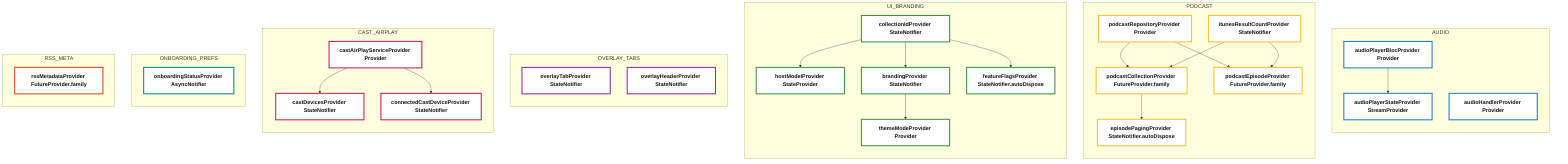 %% Riverpod Provider Architektur – Übersicht
%% Kompaktes, lauffähiges Gesamt-Diagramm ohne fehlerhafte Kanten oder YAML-Header
flowchart TD
  subgraph AUDIO
    direction TB
    audioPlayerBlocProvider["`audioPlayerBlocProvider Provider`"]
    audioPlayerStateProvider["`audioPlayerStateProvider StreamProvider`"]
    audioHandlerProvider["`audioHandlerProvider Provider`"]
    audioPlayerBlocProvider --> audioPlayerStateProvider
    %% audioHandlerProvider ist unabhängig
  end

  subgraph PODCAST
    direction TB
    podcastRepositoryProvider["`podcastRepositoryProvider Provider`"]
    itunesResultCountProvider["`itunesResultCountProvider StateNotifier`"]
    podcastCollectionProvider["`podcastCollectionProvider FutureProvider.family`"]
    podcastEpisodeProvider["`podcastEpisodeProvider FutureProvider.family`"]
    episodePagingProvider["`episodePagingProvider StateNotifier.autoDispose`"]
    podcastRepositoryProvider --> podcastCollectionProvider
    podcastRepositoryProvider --> podcastEpisodeProvider
    itunesResultCountProvider --> podcastCollectionProvider
    itunesResultCountProvider --> podcastEpisodeProvider
    podcastCollectionProvider --> episodePagingProvider
  end

  subgraph UI_BRANDING
    direction TB
    collectionIdProvider["`collectionIdProvider StateNotifier`"]
    hostModelProvider["`hostModelProvider StateProvider`"]
    brandingProvider["`brandingProvider StateNotifier`"]
    themeModeProvider["`themeModeProvider Provider`"]
    featureFlagsProvider["`featureFlagsProvider StateNotifier.autoDispose`"]
    collectionIdProvider --> hostModelProvider
    collectionIdProvider --> brandingProvider
    collectionIdProvider --> featureFlagsProvider
    brandingProvider --> themeModeProvider
  end

  subgraph OVERLAY_TABS
    direction TB
    overlayTabProvider["`overlayTabProvider StateNotifier`"]
    overlayHeaderProvider["`overlayHeaderProvider StateNotifier`"]
  end

  subgraph CAST_AIRPLAY
    direction TB
    castAirPlayServiceProvider["`castAirPlayServiceProvider Provider`"]
    castDevicesProvider["`castDevicesProvider StateNotifier`"]
    connectedCastDeviceProvider["`connectedCastDeviceProvider StateNotifier`"]
    castAirPlayServiceProvider --> castDevicesProvider
    castAirPlayServiceProvider --> connectedCastDeviceProvider
  end

  subgraph ONBOARDING_PREFS
    direction TB
    onboardingStatusProvider["`onboardingStatusProvider AsyncNotifier`"]
  end

  subgraph RSS_META
    direction TB
    rssMetadataProvider["`rssMetadataProvider FutureProvider.family`"]
  end

  %% Farben für maximale Lesbarkeit: weißer Hintergrund, schwarze Schrift, kräftige Rahmen
  classDef audio fill:#fff,stroke:#1976d2,stroke-width:3px,color:#111,font-weight:bold;
  classDef podcast fill:#fff,stroke:#fbc02d,stroke-width:3px,color:#111,font-weight:bold;
  classDef ui fill:#fff,stroke:#388e3c,stroke-width:3px,color:#111,font-weight:bold;
  classDef overlay fill:#fff,stroke:#8e24aa,stroke-width:3px,color:#111,font-weight:bold;
  classDef cast fill:#fff,stroke:#c2185b,stroke-width:3px,color:#111,font-weight:bold;
  classDef onboarding fill:#fff,stroke:#00838f,stroke-width:3px,color:#111,font-weight:bold;
  classDef rss fill:#fff,stroke:#d84315,stroke-width:3px,color:#111,font-weight:bold;

  class audioPlayerBlocProvider,audioPlayerStateProvider,audioHandlerProvider audio;
  class podcastRepositoryProvider,itunesResultCountProvider,podcastCollectionProvider,podcastEpisodeProvider,episodePagingProvider podcast;
  class collectionIdProvider,hostModelProvider,brandingProvider,themeModeProvider,featureFlagsProvider ui;
  class overlayTabProvider,overlayHeaderProvider overlay;
  class castAirPlayServiceProvider,castDevicesProvider,connectedCastDeviceProvider cast;
  class onboardingStatusProvider onboarding;
  class rssMetadataProvider rss;

  %% Hinweise (als Kommentar, nicht als Note im Diagramm)
  %% AUDIO: Audio-Player State/Events
  %% PODCAST: Podcast-Daten & Episoden
  %% UI_BRANDING: Multi-Tenant/Branding
  %% OVERLAY_TABS: Overlay-Status pro Tab
  %% CAST_AIRPLAY: AirPlay/Cast Discovery
  %% ONBOARDING_PREFS: Onboarding-Status
  %% RSS_META: RSS-Metadaten